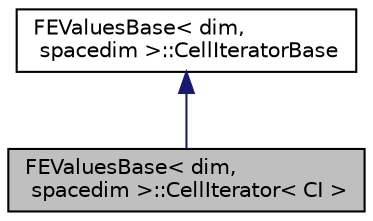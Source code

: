 digraph "FEValuesBase&lt; dim, spacedim &gt;::CellIterator&lt; CI &gt;"
{
 // LATEX_PDF_SIZE
  edge [fontname="Helvetica",fontsize="10",labelfontname="Helvetica",labelfontsize="10"];
  node [fontname="Helvetica",fontsize="10",shape=record];
  Node1 [label="FEValuesBase\< dim,\l spacedim \>::CellIterator\< CI \>",height=0.2,width=0.4,color="black", fillcolor="grey75", style="filled", fontcolor="black",tooltip=" "];
  Node2 -> Node1 [dir="back",color="midnightblue",fontsize="10",style="solid",fontname="Helvetica"];
  Node2 [label="FEValuesBase\< dim,\l spacedim \>::CellIteratorBase",height=0.2,width=0.4,color="black", fillcolor="white", style="filled",URL="$classFEValuesBase_1_1CellIteratorBase.html",tooltip=" "];
}

